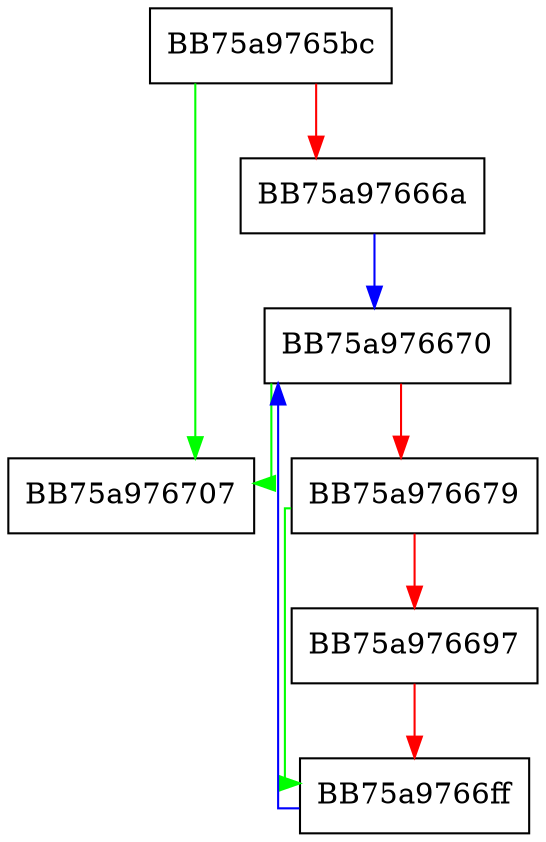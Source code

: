 digraph _add_process_details {
  node [shape="box"];
  graph [splines=ortho];
  BB75a9765bc -> BB75a976707 [color="green"];
  BB75a9765bc -> BB75a97666a [color="red"];
  BB75a97666a -> BB75a976670 [color="blue"];
  BB75a976670 -> BB75a976707 [color="green"];
  BB75a976670 -> BB75a976679 [color="red"];
  BB75a976679 -> BB75a9766ff [color="green"];
  BB75a976679 -> BB75a976697 [color="red"];
  BB75a976697 -> BB75a9766ff [color="red"];
  BB75a9766ff -> BB75a976670 [color="blue"];
}